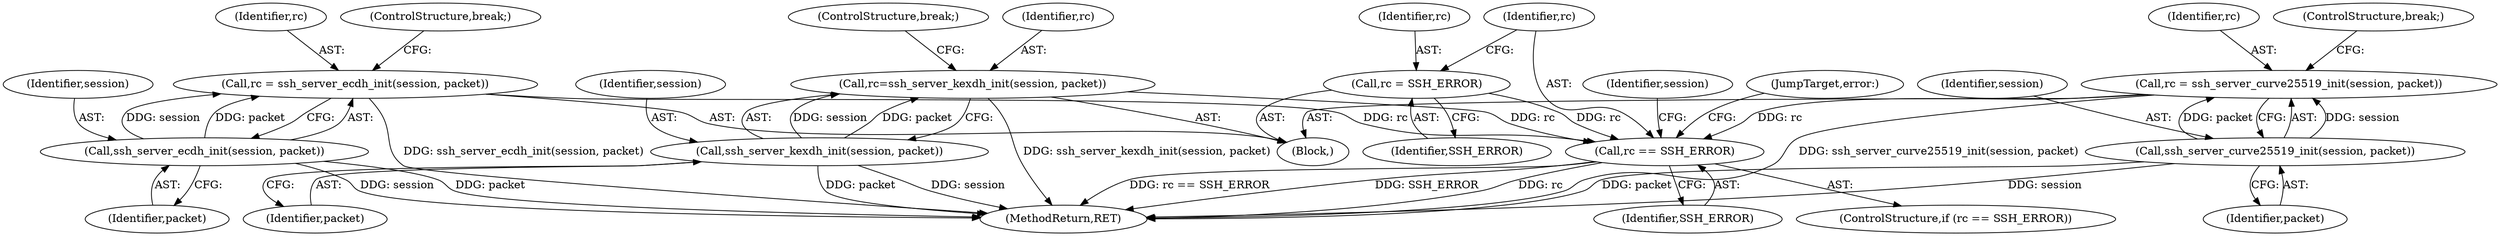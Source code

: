 digraph "1_libssh_94f6955fbaee6fda9385a23e505497efe21f5b4f_1@del" {
"1000162" [label="(Call,rc == SSH_ERROR)"];
"1000158" [label="(Call,rc = SSH_ERROR)"];
"1000140" [label="(Call,rc = ssh_server_ecdh_init(session, packet))"];
"1000142" [label="(Call,ssh_server_ecdh_init(session, packet))"];
"1000133" [label="(Call,rc=ssh_server_kexdh_init(session, packet))"];
"1000135" [label="(Call,ssh_server_kexdh_init(session, packet))"];
"1000147" [label="(Call,rc = ssh_server_curve25519_init(session, packet))"];
"1000149" [label="(Call,ssh_server_curve25519_init(session, packet))"];
"1000145" [label="(ControlStructure,break;)"];
"1000159" [label="(Identifier,rc)"];
"1000143" [label="(Identifier,session)"];
"1000136" [label="(Identifier,session)"];
"1000150" [label="(Identifier,session)"];
"1000135" [label="(Call,ssh_server_kexdh_init(session, packet))"];
"1000163" [label="(Identifier,rc)"];
"1000133" [label="(Call,rc=ssh_server_kexdh_init(session, packet))"];
"1000167" [label="(Identifier,session)"];
"1000137" [label="(Identifier,packet)"];
"1000170" [label="(JumpTarget,error:)"];
"1000142" [label="(Call,ssh_server_ecdh_init(session, packet))"];
"1000160" [label="(Identifier,SSH_ERROR)"];
"1000140" [label="(Call,rc = ssh_server_ecdh_init(session, packet))"];
"1000134" [label="(Identifier,rc)"];
"1000173" [label="(MethodReturn,RET)"];
"1000138" [label="(ControlStructure,break;)"];
"1000141" [label="(Identifier,rc)"];
"1000162" [label="(Call,rc == SSH_ERROR)"];
"1000147" [label="(Call,rc = ssh_server_curve25519_init(session, packet))"];
"1000161" [label="(ControlStructure,if (rc == SSH_ERROR))"];
"1000148" [label="(Identifier,rc)"];
"1000152" [label="(ControlStructure,break;)"];
"1000164" [label="(Identifier,SSH_ERROR)"];
"1000158" [label="(Call,rc = SSH_ERROR)"];
"1000149" [label="(Call,ssh_server_curve25519_init(session, packet))"];
"1000130" [label="(Block,)"];
"1000144" [label="(Identifier,packet)"];
"1000151" [label="(Identifier,packet)"];
"1000162" -> "1000161"  [label="AST: "];
"1000162" -> "1000164"  [label="CFG: "];
"1000163" -> "1000162"  [label="AST: "];
"1000164" -> "1000162"  [label="AST: "];
"1000167" -> "1000162"  [label="CFG: "];
"1000170" -> "1000162"  [label="CFG: "];
"1000162" -> "1000173"  [label="DDG: SSH_ERROR"];
"1000162" -> "1000173"  [label="DDG: rc"];
"1000162" -> "1000173"  [label="DDG: rc == SSH_ERROR"];
"1000158" -> "1000162"  [label="DDG: rc"];
"1000140" -> "1000162"  [label="DDG: rc"];
"1000133" -> "1000162"  [label="DDG: rc"];
"1000147" -> "1000162"  [label="DDG: rc"];
"1000158" -> "1000130"  [label="AST: "];
"1000158" -> "1000160"  [label="CFG: "];
"1000159" -> "1000158"  [label="AST: "];
"1000160" -> "1000158"  [label="AST: "];
"1000163" -> "1000158"  [label="CFG: "];
"1000140" -> "1000130"  [label="AST: "];
"1000140" -> "1000142"  [label="CFG: "];
"1000141" -> "1000140"  [label="AST: "];
"1000142" -> "1000140"  [label="AST: "];
"1000145" -> "1000140"  [label="CFG: "];
"1000140" -> "1000173"  [label="DDG: ssh_server_ecdh_init(session, packet)"];
"1000142" -> "1000140"  [label="DDG: session"];
"1000142" -> "1000140"  [label="DDG: packet"];
"1000142" -> "1000144"  [label="CFG: "];
"1000143" -> "1000142"  [label="AST: "];
"1000144" -> "1000142"  [label="AST: "];
"1000142" -> "1000173"  [label="DDG: packet"];
"1000142" -> "1000173"  [label="DDG: session"];
"1000133" -> "1000130"  [label="AST: "];
"1000133" -> "1000135"  [label="CFG: "];
"1000134" -> "1000133"  [label="AST: "];
"1000135" -> "1000133"  [label="AST: "];
"1000138" -> "1000133"  [label="CFG: "];
"1000133" -> "1000173"  [label="DDG: ssh_server_kexdh_init(session, packet)"];
"1000135" -> "1000133"  [label="DDG: session"];
"1000135" -> "1000133"  [label="DDG: packet"];
"1000135" -> "1000137"  [label="CFG: "];
"1000136" -> "1000135"  [label="AST: "];
"1000137" -> "1000135"  [label="AST: "];
"1000135" -> "1000173"  [label="DDG: session"];
"1000135" -> "1000173"  [label="DDG: packet"];
"1000147" -> "1000130"  [label="AST: "];
"1000147" -> "1000149"  [label="CFG: "];
"1000148" -> "1000147"  [label="AST: "];
"1000149" -> "1000147"  [label="AST: "];
"1000152" -> "1000147"  [label="CFG: "];
"1000147" -> "1000173"  [label="DDG: ssh_server_curve25519_init(session, packet)"];
"1000149" -> "1000147"  [label="DDG: session"];
"1000149" -> "1000147"  [label="DDG: packet"];
"1000149" -> "1000151"  [label="CFG: "];
"1000150" -> "1000149"  [label="AST: "];
"1000151" -> "1000149"  [label="AST: "];
"1000149" -> "1000173"  [label="DDG: session"];
"1000149" -> "1000173"  [label="DDG: packet"];
}
